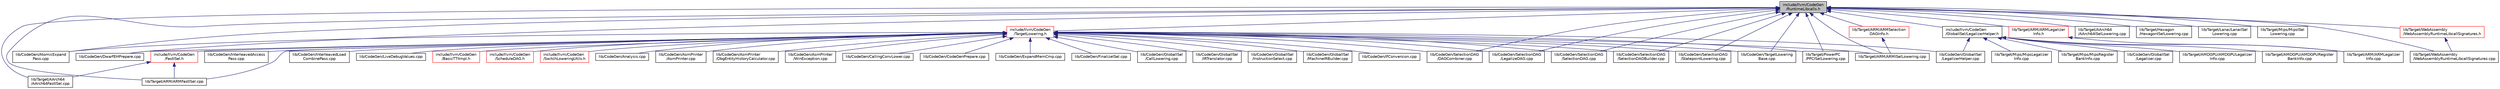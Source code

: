 digraph "include/llvm/CodeGen/RuntimeLibcalls.h"
{
 // LATEX_PDF_SIZE
  bgcolor="transparent";
  edge [fontname="Helvetica",fontsize="10",labelfontname="Helvetica",labelfontsize="10"];
  node [fontname="Helvetica",fontsize="10",shape="box"];
  Node1 [label="include/llvm/CodeGen\l/RuntimeLibcalls.h",height=0.2,width=0.4,color="black", fillcolor="grey75", style="filled", fontcolor="black",tooltip=" "];
  Node1 -> Node2 [dir="back",color="midnightblue",fontsize="10",style="solid",fontname="Helvetica"];
  Node2 [label="include/llvm/CodeGen\l/GlobalISel/LegalizerHelper.h",height=0.2,width=0.4,color="black",URL="$LegalizerHelper_8h.html",tooltip=" "];
  Node2 -> Node3 [dir="back",color="midnightblue",fontsize="10",style="solid",fontname="Helvetica"];
  Node3 [label="lib/CodeGen/GlobalISel\l/Legalizer.cpp",height=0.2,width=0.4,color="black",URL="$Legalizer_8cpp.html",tooltip=" "];
  Node2 -> Node4 [dir="back",color="midnightblue",fontsize="10",style="solid",fontname="Helvetica"];
  Node4 [label="lib/CodeGen/GlobalISel\l/LegalizerHelper.cpp",height=0.2,width=0.4,color="black",URL="$LegalizerHelper_8cpp.html",tooltip=" "];
  Node2 -> Node5 [dir="back",color="midnightblue",fontsize="10",style="solid",fontname="Helvetica"];
  Node5 [label="lib/Target/AMDGPU/AMDGPULegalizer\lInfo.cpp",height=0.2,width=0.4,color="black",URL="$AMDGPULegalizerInfo_8cpp.html",tooltip="This file implements the targeting of the Machinelegalizer class for AMDGPU."];
  Node2 -> Node6 [dir="back",color="midnightblue",fontsize="10",style="solid",fontname="Helvetica"];
  Node6 [label="lib/Target/AMDGPU/AMDGPURegister\lBankInfo.cpp",height=0.2,width=0.4,color="black",URL="$AMDGPURegisterBankInfo_8cpp.html",tooltip="This file implements the targeting of the RegisterBankInfo class for AMDGPU."];
  Node2 -> Node7 [dir="back",color="midnightblue",fontsize="10",style="solid",fontname="Helvetica"];
  Node7 [label="lib/Target/ARM/ARMLegalizer\lInfo.cpp",height=0.2,width=0.4,color="black",URL="$ARMLegalizerInfo_8cpp.html",tooltip="This file implements the targeting of the Machinelegalizer class for ARM."];
  Node2 -> Node8 [dir="back",color="midnightblue",fontsize="10",style="solid",fontname="Helvetica"];
  Node8 [label="lib/Target/Mips/MipsLegalizer\lInfo.cpp",height=0.2,width=0.4,color="black",URL="$MipsLegalizerInfo_8cpp.html",tooltip="This file implements the targeting of the Machinelegalizer class for Mips."];
  Node2 -> Node9 [dir="back",color="midnightblue",fontsize="10",style="solid",fontname="Helvetica"];
  Node9 [label="lib/Target/Mips/MipsRegister\lBankInfo.cpp",height=0.2,width=0.4,color="black",URL="$MipsRegisterBankInfo_8cpp.html",tooltip="This file implements the targeting of the RegisterBankInfo class for Mips."];
  Node1 -> Node10 [dir="back",color="midnightblue",fontsize="10",style="solid",fontname="Helvetica"];
  Node10 [label="include/llvm/CodeGen\l/TargetLowering.h",height=0.2,width=0.4,color="red",URL="$TargetLowering_8h.html",tooltip="This file describes how to lower LLVM code to machine code."];
  Node10 -> Node11 [dir="back",color="midnightblue",fontsize="10",style="solid",fontname="Helvetica"];
  Node11 [label="include/llvm/CodeGen\l/BasicTTIImpl.h",height=0.2,width=0.4,color="red",URL="$BasicTTIImpl_8h.html",tooltip="This file provides a helper that implements much of the TTI interface in terms of the target-independ..."];
  Node10 -> Node53 [dir="back",color="midnightblue",fontsize="10",style="solid",fontname="Helvetica"];
  Node53 [label="include/llvm/CodeGen\l/FastISel.h",height=0.2,width=0.4,color="red",URL="$FastISel_8h.html",tooltip="This file defines the FastISel class."];
  Node53 -> Node56 [dir="back",color="midnightblue",fontsize="10",style="solid",fontname="Helvetica"];
  Node56 [label="lib/Target/AArch64\l/AArch64FastISel.cpp",height=0.2,width=0.4,color="black",URL="$AArch64FastISel_8cpp.html",tooltip=" "];
  Node53 -> Node57 [dir="back",color="midnightblue",fontsize="10",style="solid",fontname="Helvetica"];
  Node57 [label="lib/Target/ARM/ARMFastISel.cpp",height=0.2,width=0.4,color="black",URL="$ARMFastISel_8cpp.html",tooltip=" "];
  Node10 -> Node62 [dir="back",color="midnightblue",fontsize="10",style="solid",fontname="Helvetica"];
  Node62 [label="include/llvm/CodeGen\l/ScheduleDAG.h",height=0.2,width=0.4,color="red",URL="$ScheduleDAG_8h.html",tooltip=" "];
  Node10 -> Node132 [dir="back",color="midnightblue",fontsize="10",style="solid",fontname="Helvetica"];
  Node132 [label="include/llvm/CodeGen\l/SwitchLoweringUtils.h",height=0.2,width=0.4,color="red",URL="$SwitchLoweringUtils_8h.html",tooltip=" "];
  Node10 -> Node139 [dir="back",color="midnightblue",fontsize="10",style="solid",fontname="Helvetica"];
  Node139 [label="lib/CodeGen/Analysis.cpp",height=0.2,width=0.4,color="black",URL="$CodeGen_2Analysis_8cpp.html",tooltip=" "];
  Node10 -> Node140 [dir="back",color="midnightblue",fontsize="10",style="solid",fontname="Helvetica"];
  Node140 [label="lib/CodeGen/AsmPrinter\l/AsmPrinter.cpp",height=0.2,width=0.4,color="black",URL="$AsmPrinter_8cpp.html",tooltip=" "];
  Node10 -> Node141 [dir="back",color="midnightblue",fontsize="10",style="solid",fontname="Helvetica"];
  Node141 [label="lib/CodeGen/AsmPrinter\l/DbgEntityHistoryCalculator.cpp",height=0.2,width=0.4,color="black",URL="$DbgEntityHistoryCalculator_8cpp.html",tooltip=" "];
  Node10 -> Node142 [dir="back",color="midnightblue",fontsize="10",style="solid",fontname="Helvetica"];
  Node142 [label="lib/CodeGen/AsmPrinter\l/WinException.cpp",height=0.2,width=0.4,color="black",URL="$WinException_8cpp.html",tooltip=" "];
  Node10 -> Node143 [dir="back",color="midnightblue",fontsize="10",style="solid",fontname="Helvetica"];
  Node143 [label="lib/CodeGen/AtomicExpand\lPass.cpp",height=0.2,width=0.4,color="black",URL="$AtomicExpandPass_8cpp.html",tooltip=" "];
  Node10 -> Node144 [dir="back",color="midnightblue",fontsize="10",style="solid",fontname="Helvetica"];
  Node144 [label="lib/CodeGen/CallingConvLower.cpp",height=0.2,width=0.4,color="black",URL="$CallingConvLower_8cpp.html",tooltip=" "];
  Node10 -> Node145 [dir="back",color="midnightblue",fontsize="10",style="solid",fontname="Helvetica"];
  Node145 [label="lib/CodeGen/CodeGenPrepare.cpp",height=0.2,width=0.4,color="black",URL="$CodeGenPrepare_8cpp.html",tooltip=" "];
  Node10 -> Node146 [dir="back",color="midnightblue",fontsize="10",style="solid",fontname="Helvetica"];
  Node146 [label="lib/CodeGen/DwarfEHPrepare.cpp",height=0.2,width=0.4,color="black",URL="$DwarfEHPrepare_8cpp.html",tooltip=" "];
  Node10 -> Node147 [dir="back",color="midnightblue",fontsize="10",style="solid",fontname="Helvetica"];
  Node147 [label="lib/CodeGen/ExpandMemCmp.cpp",height=0.2,width=0.4,color="black",URL="$ExpandMemCmp_8cpp.html",tooltip=" "];
  Node10 -> Node148 [dir="back",color="midnightblue",fontsize="10",style="solid",fontname="Helvetica"];
  Node148 [label="lib/CodeGen/FinalizeISel.cpp",height=0.2,width=0.4,color="black",URL="$FinalizeISel_8cpp.html",tooltip=" "];
  Node10 -> Node149 [dir="back",color="midnightblue",fontsize="10",style="solid",fontname="Helvetica"];
  Node149 [label="lib/CodeGen/GlobalISel\l/CallLowering.cpp",height=0.2,width=0.4,color="black",URL="$CallLowering_8cpp.html",tooltip="This file implements some simple delegations needed for call lowering."];
  Node10 -> Node134 [dir="back",color="midnightblue",fontsize="10",style="solid",fontname="Helvetica"];
  Node134 [label="lib/CodeGen/GlobalISel\l/IRTranslator.cpp",height=0.2,width=0.4,color="black",URL="$IRTranslator_8cpp.html",tooltip="This file implements the IRTranslator class."];
  Node10 -> Node150 [dir="back",color="midnightblue",fontsize="10",style="solid",fontname="Helvetica"];
  Node150 [label="lib/CodeGen/GlobalISel\l/InstructionSelect.cpp",height=0.2,width=0.4,color="black",URL="$InstructionSelect_8cpp.html",tooltip="This file implements the InstructionSelect class."];
  Node10 -> Node4 [dir="back",color="midnightblue",fontsize="10",style="solid",fontname="Helvetica"];
  Node10 -> Node151 [dir="back",color="midnightblue",fontsize="10",style="solid",fontname="Helvetica"];
  Node151 [label="lib/CodeGen/GlobalISel\l/MachineIRBuilder.cpp",height=0.2,width=0.4,color="black",URL="$MachineIRBuilder_8cpp.html",tooltip="This file implements the MachineIRBuidler class."];
  Node10 -> Node152 [dir="back",color="midnightblue",fontsize="10",style="solid",fontname="Helvetica"];
  Node152 [label="lib/CodeGen/IfConversion.cpp",height=0.2,width=0.4,color="black",URL="$IfConversion_8cpp.html",tooltip=" "];
  Node10 -> Node153 [dir="back",color="midnightblue",fontsize="10",style="solid",fontname="Helvetica"];
  Node153 [label="lib/CodeGen/InterleavedAccess\lPass.cpp",height=0.2,width=0.4,color="black",URL="$InterleavedAccessPass_8cpp.html",tooltip=" "];
  Node10 -> Node154 [dir="back",color="midnightblue",fontsize="10",style="solid",fontname="Helvetica"];
  Node154 [label="lib/CodeGen/InterleavedLoad\lCombinePass.cpp",height=0.2,width=0.4,color="black",URL="$InterleavedLoadCombinePass_8cpp.html",tooltip=" "];
  Node10 -> Node155 [dir="back",color="midnightblue",fontsize="10",style="solid",fontname="Helvetica"];
  Node155 [label="lib/CodeGen/LiveDebugValues.cpp",height=0.2,width=0.4,color="black",URL="$LiveDebugValues_8cpp.html",tooltip=" "];
  Node10 -> Node161 [dir="back",color="midnightblue",fontsize="10",style="solid",fontname="Helvetica"];
  Node161 [label="lib/CodeGen/SelectionDAG\l/DAGCombiner.cpp",height=0.2,width=0.4,color="black",URL="$DAGCombiner_8cpp.html",tooltip=" "];
  Node10 -> Node164 [dir="back",color="midnightblue",fontsize="10",style="solid",fontname="Helvetica"];
  Node164 [label="lib/CodeGen/SelectionDAG\l/LegalizeDAG.cpp",height=0.2,width=0.4,color="black",URL="$LegalizeDAG_8cpp.html",tooltip=" "];
  Node10 -> Node172 [dir="back",color="midnightblue",fontsize="10",style="solid",fontname="Helvetica"];
  Node172 [label="lib/CodeGen/SelectionDAG\l/SelectionDAG.cpp",height=0.2,width=0.4,color="black",URL="$SelectionDAG_8cpp.html",tooltip=" "];
  Node10 -> Node136 [dir="back",color="midnightblue",fontsize="10",style="solid",fontname="Helvetica"];
  Node136 [label="lib/CodeGen/SelectionDAG\l/SelectionDAGBuilder.cpp",height=0.2,width=0.4,color="black",URL="$SelectionDAGBuilder_8cpp.html",tooltip=" "];
  Node10 -> Node137 [dir="back",color="midnightblue",fontsize="10",style="solid",fontname="Helvetica"];
  Node137 [label="lib/CodeGen/SelectionDAG\l/StatepointLowering.cpp",height=0.2,width=0.4,color="black",URL="$StatepointLowering_8cpp.html",tooltip=" "];
  Node10 -> Node180 [dir="back",color="midnightblue",fontsize="10",style="solid",fontname="Helvetica"];
  Node180 [label="lib/CodeGen/TargetLowering\lBase.cpp",height=0.2,width=0.4,color="black",URL="$TargetLoweringBase_8cpp.html",tooltip=" "];
  Node10 -> Node57 [dir="back",color="midnightblue",fontsize="10",style="solid",fontname="Helvetica"];
  Node10 -> Node293 [dir="back",color="midnightblue",fontsize="10",style="solid",fontname="Helvetica"];
  Node293 [label="lib/Target/ARM/ARMISelLowering.cpp",height=0.2,width=0.4,color="black",URL="$ARMISelLowering_8cpp.html",tooltip=" "];
  Node10 -> Node475 [dir="back",color="midnightblue",fontsize="10",style="solid",fontname="Helvetica"];
  Node475 [label="lib/Target/PowerPC\l/PPCISelLowering.cpp",height=0.2,width=0.4,color="black",URL="$PPCISelLowering_8cpp.html",tooltip=" "];
  Node1 -> Node143 [dir="back",color="midnightblue",fontsize="10",style="solid",fontname="Helvetica"];
  Node1 -> Node146 [dir="back",color="midnightblue",fontsize="10",style="solid",fontname="Helvetica"];
  Node1 -> Node161 [dir="back",color="midnightblue",fontsize="10",style="solid",fontname="Helvetica"];
  Node1 -> Node164 [dir="back",color="midnightblue",fontsize="10",style="solid",fontname="Helvetica"];
  Node1 -> Node172 [dir="back",color="midnightblue",fontsize="10",style="solid",fontname="Helvetica"];
  Node1 -> Node136 [dir="back",color="midnightblue",fontsize="10",style="solid",fontname="Helvetica"];
  Node1 -> Node137 [dir="back",color="midnightblue",fontsize="10",style="solid",fontname="Helvetica"];
  Node1 -> Node180 [dir="back",color="midnightblue",fontsize="10",style="solid",fontname="Helvetica"];
  Node1 -> Node56 [dir="back",color="midnightblue",fontsize="10",style="solid",fontname="Helvetica"];
  Node1 -> Node185 [dir="back",color="midnightblue",fontsize="10",style="solid",fontname="Helvetica"];
  Node185 [label="lib/Target/AArch64\l/AArch64ISelLowering.cpp",height=0.2,width=0.4,color="black",URL="$AArch64ISelLowering_8cpp.html",tooltip=" "];
  Node1 -> Node57 [dir="back",color="midnightblue",fontsize="10",style="solid",fontname="Helvetica"];
  Node1 -> Node293 [dir="back",color="midnightblue",fontsize="10",style="solid",fontname="Helvetica"];
  Node1 -> Node643 [dir="back",color="midnightblue",fontsize="10",style="solid",fontname="Helvetica"];
  Node643 [label="lib/Target/ARM/ARMLegalizer\lInfo.h",height=0.2,width=0.4,color="red",URL="$ARMLegalizerInfo_8h.html",tooltip="This file declares the targeting of the Machinelegalizer class for ARM."];
  Node643 -> Node7 [dir="back",color="midnightblue",fontsize="10",style="solid",fontname="Helvetica"];
  Node1 -> Node644 [dir="back",color="midnightblue",fontsize="10",style="solid",fontname="Helvetica"];
  Node644 [label="lib/Target/ARM/ARMSelection\lDAGInfo.h",height=0.2,width=0.4,color="red",URL="$ARMSelectionDAGInfo_8h.html",tooltip=" "];
  Node644 -> Node293 [dir="back",color="midnightblue",fontsize="10",style="solid",fontname="Helvetica"];
  Node1 -> Node379 [dir="back",color="midnightblue",fontsize="10",style="solid",fontname="Helvetica"];
  Node379 [label="lib/Target/Hexagon\l/HexagonISelLowering.cpp",height=0.2,width=0.4,color="black",URL="$HexagonISelLowering_8cpp.html",tooltip=" "];
  Node1 -> Node397 [dir="back",color="midnightblue",fontsize="10",style="solid",fontname="Helvetica"];
  Node397 [label="lib/Target/Lanai/LanaiISel\lLowering.cpp",height=0.2,width=0.4,color="black",URL="$LanaiISelLowering_8cpp.html",tooltip=" "];
  Node1 -> Node426 [dir="back",color="midnightblue",fontsize="10",style="solid",fontname="Helvetica"];
  Node426 [label="lib/Target/Mips/MipsISel\lLowering.cpp",height=0.2,width=0.4,color="black",URL="$MipsISelLowering_8cpp.html",tooltip=" "];
  Node1 -> Node475 [dir="back",color="midnightblue",fontsize="10",style="solid",fontname="Helvetica"];
  Node1 -> Node587 [dir="back",color="midnightblue",fontsize="10",style="solid",fontname="Helvetica"];
  Node587 [label="lib/Target/WebAssembly\l/WebAssemblyRuntimeLibcallSignatures.cpp",height=0.2,width=0.4,color="black",URL="$WebAssemblyRuntimeLibcallSignatures_8cpp.html",tooltip="This file contains signature information for runtime libcalls."];
  Node1 -> Node586 [dir="back",color="midnightblue",fontsize="10",style="solid",fontname="Helvetica"];
  Node586 [label="lib/Target/WebAssembly\l/WebAssemblyRuntimeLibcallSignatures.h",height=0.2,width=0.4,color="red",URL="$WebAssemblyRuntimeLibcallSignatures_8h.html",tooltip="This file provides signature information for runtime libcalls."];
  Node586 -> Node587 [dir="back",color="midnightblue",fontsize="10",style="solid",fontname="Helvetica"];
}
